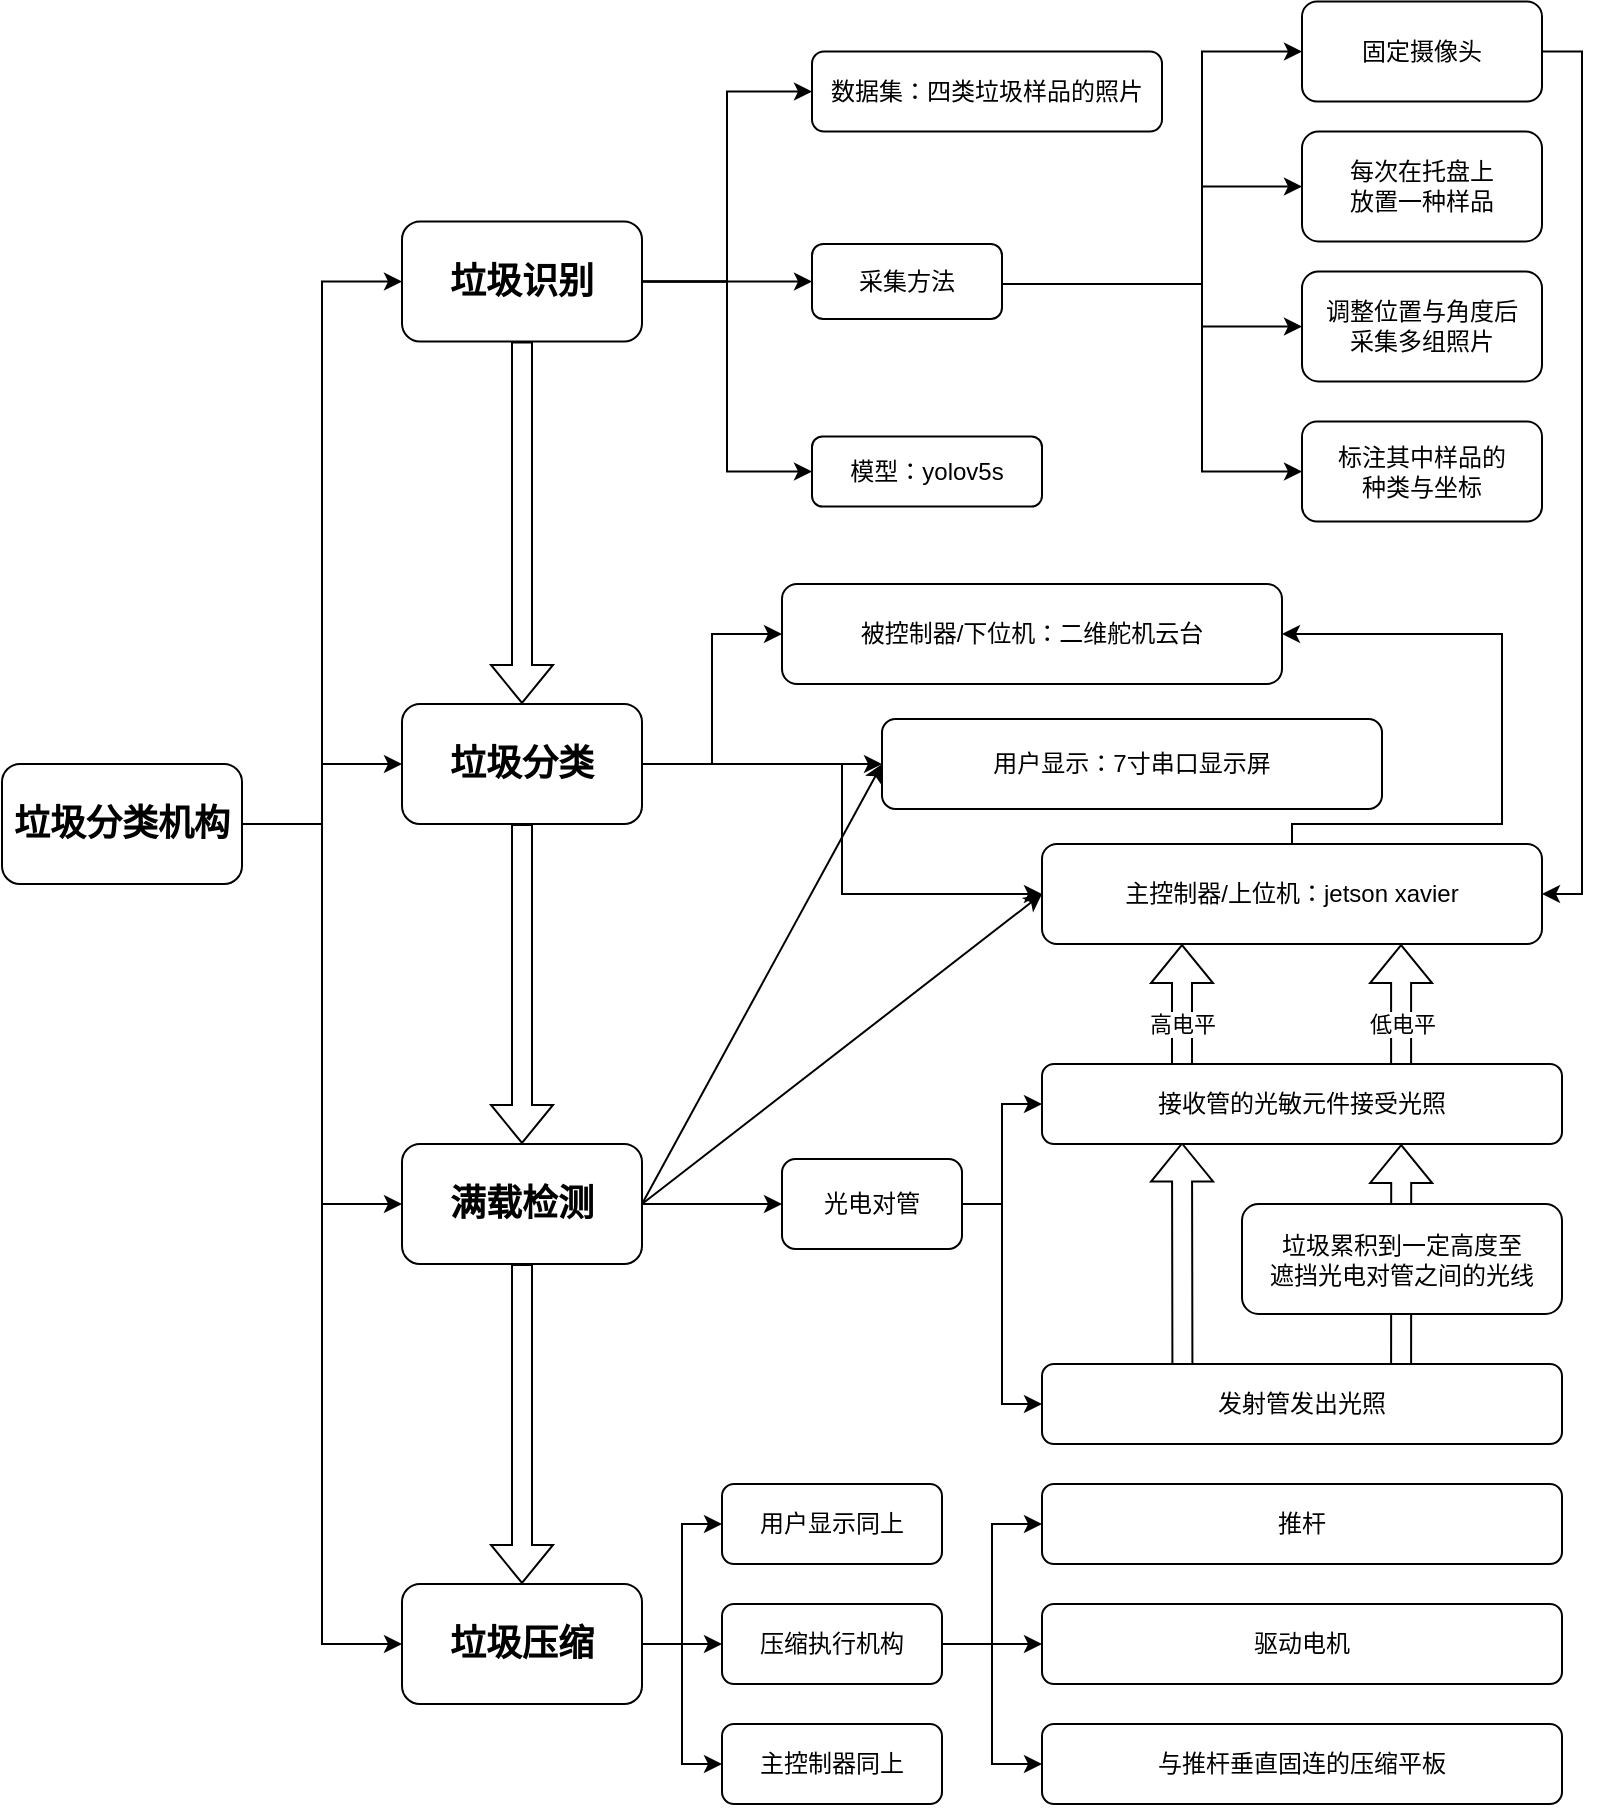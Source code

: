 <mxfile version="21.8.1" type="github">
  <diagram name="Page-1" id="BWco238264VMgyxwHM1U">
    <mxGraphModel dx="1227" dy="782" grid="1" gridSize="10" guides="1" tooltips="1" connect="1" arrows="1" fold="1" page="1" pageScale="1" pageWidth="850" pageHeight="1100" math="0" shadow="0">
      <root>
        <mxCell id="0" />
        <mxCell id="1" parent="0" />
        <mxCell id="Q-Ww03kxYp7yDKCnBUsY-12" style="edgeStyle=orthogonalEdgeStyle;rounded=0;orthogonalLoop=1;jettySize=auto;html=1;exitX=1;exitY=0.5;exitDx=0;exitDy=0;entryX=0;entryY=0.5;entryDx=0;entryDy=0;" edge="1" parent="1" source="Q-Ww03kxYp7yDKCnBUsY-2" target="Q-Ww03kxYp7yDKCnBUsY-5">
          <mxGeometry relative="1" as="geometry" />
        </mxCell>
        <mxCell id="Q-Ww03kxYp7yDKCnBUsY-13" style="edgeStyle=orthogonalEdgeStyle;rounded=0;orthogonalLoop=1;jettySize=auto;html=1;entryX=0;entryY=0.5;entryDx=0;entryDy=0;" edge="1" parent="1" source="Q-Ww03kxYp7yDKCnBUsY-2" target="Q-Ww03kxYp7yDKCnBUsY-4">
          <mxGeometry relative="1" as="geometry" />
        </mxCell>
        <mxCell id="Q-Ww03kxYp7yDKCnBUsY-89" style="edgeStyle=orthogonalEdgeStyle;rounded=0;orthogonalLoop=1;jettySize=auto;html=1;exitX=1;exitY=0.5;exitDx=0;exitDy=0;entryX=0;entryY=0.5;entryDx=0;entryDy=0;" edge="1" parent="1" source="Q-Ww03kxYp7yDKCnBUsY-2" target="Q-Ww03kxYp7yDKCnBUsY-3">
          <mxGeometry relative="1" as="geometry" />
        </mxCell>
        <mxCell id="Q-Ww03kxYp7yDKCnBUsY-91" style="edgeStyle=orthogonalEdgeStyle;rounded=0;orthogonalLoop=1;jettySize=auto;html=1;exitX=1;exitY=0.5;exitDx=0;exitDy=0;entryX=0;entryY=0.5;entryDx=0;entryDy=0;" edge="1" parent="1" source="Q-Ww03kxYp7yDKCnBUsY-2" target="Q-Ww03kxYp7yDKCnBUsY-6">
          <mxGeometry relative="1" as="geometry" />
        </mxCell>
        <mxCell id="Q-Ww03kxYp7yDKCnBUsY-2" value="&lt;b&gt;&lt;font style=&quot;font-size: 18px;&quot;&gt;垃圾分类机构&lt;/font&gt;&lt;/b&gt;" style="rounded=1;whiteSpace=wrap;html=1;" vertex="1" parent="1">
          <mxGeometry x="30" y="450" width="120" height="60" as="geometry" />
        </mxCell>
        <mxCell id="Q-Ww03kxYp7yDKCnBUsY-31" style="edgeStyle=orthogonalEdgeStyle;rounded=0;orthogonalLoop=1;jettySize=auto;html=1;exitX=1;exitY=0.5;exitDx=0;exitDy=0;entryX=0;entryY=0.5;entryDx=0;entryDy=0;" edge="1" parent="1" source="Q-Ww03kxYp7yDKCnBUsY-3" target="Q-Ww03kxYp7yDKCnBUsY-20">
          <mxGeometry relative="1" as="geometry" />
        </mxCell>
        <mxCell id="Q-Ww03kxYp7yDKCnBUsY-32" style="edgeStyle=orthogonalEdgeStyle;rounded=0;orthogonalLoop=1;jettySize=auto;html=1;exitX=1;exitY=0.5;exitDx=0;exitDy=0;entryX=0;entryY=0.5;entryDx=0;entryDy=0;" edge="1" parent="1" source="Q-Ww03kxYp7yDKCnBUsY-3" target="Q-Ww03kxYp7yDKCnBUsY-22">
          <mxGeometry relative="1" as="geometry" />
        </mxCell>
        <mxCell id="Q-Ww03kxYp7yDKCnBUsY-33" style="edgeStyle=orthogonalEdgeStyle;rounded=0;orthogonalLoop=1;jettySize=auto;html=1;exitX=1;exitY=0.5;exitDx=0;exitDy=0;entryX=0;entryY=0.5;entryDx=0;entryDy=0;" edge="1" parent="1" source="Q-Ww03kxYp7yDKCnBUsY-3" target="Q-Ww03kxYp7yDKCnBUsY-19">
          <mxGeometry relative="1" as="geometry" />
        </mxCell>
        <mxCell id="Q-Ww03kxYp7yDKCnBUsY-3" value="&lt;b&gt;&lt;font style=&quot;font-size: 18px;&quot;&gt;垃圾识别&lt;/font&gt;&lt;/b&gt;" style="rounded=1;whiteSpace=wrap;html=1;" vertex="1" parent="1">
          <mxGeometry x="230" y="178.75" width="120" height="60" as="geometry" />
        </mxCell>
        <mxCell id="Q-Ww03kxYp7yDKCnBUsY-48" style="edgeStyle=orthogonalEdgeStyle;rounded=0;orthogonalLoop=1;jettySize=auto;html=1;exitX=1;exitY=0.5;exitDx=0;exitDy=0;entryX=0;entryY=0.5;entryDx=0;entryDy=0;" edge="1" parent="1" source="Q-Ww03kxYp7yDKCnBUsY-4" target="Q-Ww03kxYp7yDKCnBUsY-46">
          <mxGeometry relative="1" as="geometry" />
        </mxCell>
        <mxCell id="Q-Ww03kxYp7yDKCnBUsY-4" value="&lt;b&gt;&lt;font style=&quot;font-size: 18px;&quot;&gt;满载检测&lt;/font&gt;&lt;/b&gt;" style="rounded=1;whiteSpace=wrap;html=1;" vertex="1" parent="1">
          <mxGeometry x="230" y="640" width="120" height="60" as="geometry" />
        </mxCell>
        <mxCell id="Q-Ww03kxYp7yDKCnBUsY-38" style="edgeStyle=orthogonalEdgeStyle;rounded=0;orthogonalLoop=1;jettySize=auto;html=1;exitX=1;exitY=0.5;exitDx=0;exitDy=0;entryX=0;entryY=0.5;entryDx=0;entryDy=0;" edge="1" parent="1" source="Q-Ww03kxYp7yDKCnBUsY-5" target="Q-Ww03kxYp7yDKCnBUsY-35">
          <mxGeometry relative="1" as="geometry" />
        </mxCell>
        <mxCell id="Q-Ww03kxYp7yDKCnBUsY-39" style="edgeStyle=orthogonalEdgeStyle;rounded=0;orthogonalLoop=1;jettySize=auto;html=1;exitX=1;exitY=0.5;exitDx=0;exitDy=0;entryX=0;entryY=0.5;entryDx=0;entryDy=0;fontSize=14;" edge="1" parent="1" source="Q-Ww03kxYp7yDKCnBUsY-5" target="Q-Ww03kxYp7yDKCnBUsY-36">
          <mxGeometry relative="1" as="geometry" />
        </mxCell>
        <mxCell id="Q-Ww03kxYp7yDKCnBUsY-40" style="edgeStyle=orthogonalEdgeStyle;rounded=0;orthogonalLoop=1;jettySize=auto;html=1;exitX=1;exitY=0.5;exitDx=0;exitDy=0;entryX=0;entryY=0.5;entryDx=0;entryDy=0;" edge="1" parent="1" source="Q-Ww03kxYp7yDKCnBUsY-5" target="Q-Ww03kxYp7yDKCnBUsY-37">
          <mxGeometry relative="1" as="geometry" />
        </mxCell>
        <mxCell id="Q-Ww03kxYp7yDKCnBUsY-5" value="&lt;b&gt;&lt;font style=&quot;font-size: 18px;&quot;&gt;垃圾分类&lt;/font&gt;&lt;/b&gt;" style="rounded=1;whiteSpace=wrap;html=1;" vertex="1" parent="1">
          <mxGeometry x="230" y="420" width="120" height="60" as="geometry" />
        </mxCell>
        <mxCell id="Q-Ww03kxYp7yDKCnBUsY-79" style="edgeStyle=orthogonalEdgeStyle;rounded=0;orthogonalLoop=1;jettySize=auto;html=1;exitX=1;exitY=0.5;exitDx=0;exitDy=0;entryX=0;entryY=0.5;entryDx=0;entryDy=0;" edge="1" parent="1" source="Q-Ww03kxYp7yDKCnBUsY-6" target="Q-Ww03kxYp7yDKCnBUsY-73">
          <mxGeometry relative="1" as="geometry" />
        </mxCell>
        <mxCell id="Q-Ww03kxYp7yDKCnBUsY-87" style="edgeStyle=orthogonalEdgeStyle;rounded=0;orthogonalLoop=1;jettySize=auto;html=1;exitX=1;exitY=0.5;exitDx=0;exitDy=0;entryX=0;entryY=0.5;entryDx=0;entryDy=0;" edge="1" parent="1" source="Q-Ww03kxYp7yDKCnBUsY-6" target="Q-Ww03kxYp7yDKCnBUsY-85">
          <mxGeometry relative="1" as="geometry" />
        </mxCell>
        <mxCell id="Q-Ww03kxYp7yDKCnBUsY-88" style="edgeStyle=orthogonalEdgeStyle;rounded=0;orthogonalLoop=1;jettySize=auto;html=1;exitX=1;exitY=0.5;exitDx=0;exitDy=0;entryX=0;entryY=0.5;entryDx=0;entryDy=0;" edge="1" parent="1" source="Q-Ww03kxYp7yDKCnBUsY-6" target="Q-Ww03kxYp7yDKCnBUsY-86">
          <mxGeometry relative="1" as="geometry" />
        </mxCell>
        <mxCell id="Q-Ww03kxYp7yDKCnBUsY-6" value="&lt;b&gt;&lt;font style=&quot;font-size: 18px;&quot;&gt;垃圾压缩&lt;/font&gt;&lt;/b&gt;" style="rounded=1;whiteSpace=wrap;html=1;" vertex="1" parent="1">
          <mxGeometry x="230" y="860" width="120" height="60" as="geometry" />
        </mxCell>
        <mxCell id="Q-Ww03kxYp7yDKCnBUsY-16" value="" style="endArrow=classic;html=1;rounded=0;exitX=0.5;exitY=1;exitDx=0;exitDy=0;entryX=0.5;entryY=0;entryDx=0;entryDy=0;shape=flexArrow;" edge="1" parent="1" source="Q-Ww03kxYp7yDKCnBUsY-3" target="Q-Ww03kxYp7yDKCnBUsY-5">
          <mxGeometry width="50" height="50" relative="1" as="geometry">
            <mxPoint x="330" y="460" as="sourcePoint" />
            <mxPoint x="370" y="480" as="targetPoint" />
          </mxGeometry>
        </mxCell>
        <mxCell id="Q-Ww03kxYp7yDKCnBUsY-17" value="" style="endArrow=classic;html=1;rounded=0;exitX=0.5;exitY=1;exitDx=0;exitDy=0;entryX=0.5;entryY=0;entryDx=0;entryDy=0;shape=flexArrow;" edge="1" parent="1" source="Q-Ww03kxYp7yDKCnBUsY-5" target="Q-Ww03kxYp7yDKCnBUsY-4">
          <mxGeometry width="50" height="50" relative="1" as="geometry">
            <mxPoint x="330" y="460" as="sourcePoint" />
            <mxPoint x="380" y="410" as="targetPoint" />
          </mxGeometry>
        </mxCell>
        <mxCell id="Q-Ww03kxYp7yDKCnBUsY-18" value="" style="endArrow=classic;html=1;rounded=0;exitX=0.5;exitY=1;exitDx=0;exitDy=0;entryX=0.5;entryY=0;entryDx=0;entryDy=0;shape=flexArrow;" edge="1" parent="1" source="Q-Ww03kxYp7yDKCnBUsY-4" target="Q-Ww03kxYp7yDKCnBUsY-6">
          <mxGeometry width="50" height="50" relative="1" as="geometry">
            <mxPoint x="330" y="460" as="sourcePoint" />
            <mxPoint x="380" y="410" as="targetPoint" />
          </mxGeometry>
        </mxCell>
        <mxCell id="Q-Ww03kxYp7yDKCnBUsY-19" value="&lt;font style=&quot;font-size: 12px;&quot;&gt;&lt;span style=&quot;&quot; lang=&quot;EN-US&quot;&gt;模型：&lt;/span&gt;&lt;span style=&quot;font-family: Calibri, sans-serif;&quot; lang=&quot;EN-US&quot;&gt;yolov5s&lt;/span&gt;&lt;/font&gt;" style="rounded=1;whiteSpace=wrap;html=1;" vertex="1" parent="1">
          <mxGeometry x="435" y="286.25" width="115" height="35" as="geometry" />
        </mxCell>
        <mxCell id="Q-Ww03kxYp7yDKCnBUsY-20" value="&lt;font style=&quot;&quot;&gt;&lt;font style=&quot;font-size: 12px;&quot;&gt;数据集：四类垃圾样品的照片&lt;/font&gt;&lt;br&gt;&lt;/font&gt;" style="rounded=1;whiteSpace=wrap;html=1;" vertex="1" parent="1">
          <mxGeometry x="435" y="93.75" width="175" height="40" as="geometry" />
        </mxCell>
        <mxCell id="Q-Ww03kxYp7yDKCnBUsY-27" style="edgeStyle=orthogonalEdgeStyle;rounded=0;orthogonalLoop=1;jettySize=auto;html=1;exitX=1;exitY=0.5;exitDx=0;exitDy=0;entryX=0;entryY=0.5;entryDx=0;entryDy=0;" edge="1" parent="1" source="Q-Ww03kxYp7yDKCnBUsY-22" target="Q-Ww03kxYp7yDKCnBUsY-23">
          <mxGeometry relative="1" as="geometry">
            <Array as="points">
              <mxPoint x="530" y="210" />
              <mxPoint x="630" y="210" />
              <mxPoint x="630" y="94" />
            </Array>
          </mxGeometry>
        </mxCell>
        <mxCell id="Q-Ww03kxYp7yDKCnBUsY-28" style="edgeStyle=orthogonalEdgeStyle;rounded=0;orthogonalLoop=1;jettySize=auto;html=1;exitX=1;exitY=0.5;exitDx=0;exitDy=0;entryX=0;entryY=0.5;entryDx=0;entryDy=0;" edge="1" parent="1" source="Q-Ww03kxYp7yDKCnBUsY-22" target="Q-Ww03kxYp7yDKCnBUsY-24">
          <mxGeometry relative="1" as="geometry">
            <Array as="points">
              <mxPoint x="530" y="210" />
              <mxPoint x="630" y="210" />
              <mxPoint x="630" y="161" />
            </Array>
          </mxGeometry>
        </mxCell>
        <mxCell id="Q-Ww03kxYp7yDKCnBUsY-29" style="edgeStyle=orthogonalEdgeStyle;rounded=0;orthogonalLoop=1;jettySize=auto;html=1;exitX=1;exitY=0.5;exitDx=0;exitDy=0;entryX=0;entryY=0.5;entryDx=0;entryDy=0;" edge="1" parent="1" source="Q-Ww03kxYp7yDKCnBUsY-22" target="Q-Ww03kxYp7yDKCnBUsY-25">
          <mxGeometry relative="1" as="geometry">
            <Array as="points">
              <mxPoint x="530" y="210" />
              <mxPoint x="630" y="210" />
              <mxPoint x="630" y="231" />
            </Array>
          </mxGeometry>
        </mxCell>
        <mxCell id="Q-Ww03kxYp7yDKCnBUsY-30" style="edgeStyle=orthogonalEdgeStyle;rounded=0;orthogonalLoop=1;jettySize=auto;html=1;exitX=1;exitY=0.5;exitDx=0;exitDy=0;entryX=0;entryY=0.5;entryDx=0;entryDy=0;" edge="1" parent="1" source="Q-Ww03kxYp7yDKCnBUsY-22" target="Q-Ww03kxYp7yDKCnBUsY-26">
          <mxGeometry relative="1" as="geometry">
            <Array as="points">
              <mxPoint x="530" y="210" />
              <mxPoint x="630" y="210" />
              <mxPoint x="630" y="304" />
            </Array>
          </mxGeometry>
        </mxCell>
        <mxCell id="Q-Ww03kxYp7yDKCnBUsY-22" value="&lt;font style=&quot;font-size: 12px;&quot;&gt;采集方法&lt;/font&gt;" style="rounded=1;whiteSpace=wrap;html=1;" vertex="1" parent="1">
          <mxGeometry x="435" y="190" width="95" height="37.5" as="geometry" />
        </mxCell>
        <mxCell id="Q-Ww03kxYp7yDKCnBUsY-93" style="edgeStyle=orthogonalEdgeStyle;rounded=0;orthogonalLoop=1;jettySize=auto;html=1;exitX=1;exitY=0.5;exitDx=0;exitDy=0;entryX=1;entryY=0.5;entryDx=0;entryDy=0;" edge="1" parent="1" source="Q-Ww03kxYp7yDKCnBUsY-23" target="Q-Ww03kxYp7yDKCnBUsY-35">
          <mxGeometry relative="1" as="geometry" />
        </mxCell>
        <mxCell id="Q-Ww03kxYp7yDKCnBUsY-23" value="固定摄像头" style="rounded=1;whiteSpace=wrap;html=1;" vertex="1" parent="1">
          <mxGeometry x="680" y="68.75" width="120" height="50" as="geometry" />
        </mxCell>
        <mxCell id="Q-Ww03kxYp7yDKCnBUsY-24" value="每次在托盘上&lt;br&gt;放置一种样品" style="rounded=1;whiteSpace=wrap;html=1;" vertex="1" parent="1">
          <mxGeometry x="680" y="133.75" width="120" height="55" as="geometry" />
        </mxCell>
        <mxCell id="Q-Ww03kxYp7yDKCnBUsY-25" value="调整位置与角度后&lt;br&gt;采集多组照片" style="rounded=1;whiteSpace=wrap;html=1;" vertex="1" parent="1">
          <mxGeometry x="680" y="203.75" width="120" height="55" as="geometry" />
        </mxCell>
        <mxCell id="Q-Ww03kxYp7yDKCnBUsY-26" value="&lt;font style=&quot;font-size: 12px;&quot;&gt;标注其中样品的&lt;br&gt;种类与坐标&lt;/font&gt;" style="rounded=1;whiteSpace=wrap;html=1;" vertex="1" parent="1">
          <mxGeometry x="680" y="278.75" width="120" height="50" as="geometry" />
        </mxCell>
        <mxCell id="Q-Ww03kxYp7yDKCnBUsY-95" style="edgeStyle=orthogonalEdgeStyle;rounded=0;orthogonalLoop=1;jettySize=auto;html=1;exitX=0.5;exitY=0;exitDx=0;exitDy=0;entryX=1;entryY=0.5;entryDx=0;entryDy=0;" edge="1" parent="1" source="Q-Ww03kxYp7yDKCnBUsY-35" target="Q-Ww03kxYp7yDKCnBUsY-36">
          <mxGeometry relative="1" as="geometry">
            <Array as="points">
              <mxPoint x="675" y="480" />
              <mxPoint x="780" y="480" />
              <mxPoint x="780" y="385" />
            </Array>
          </mxGeometry>
        </mxCell>
        <mxCell id="Q-Ww03kxYp7yDKCnBUsY-35" value="主控制器/上位机：jetson xavier" style="rounded=1;whiteSpace=wrap;html=1;" vertex="1" parent="1">
          <mxGeometry x="550" y="490" width="250" height="50" as="geometry" />
        </mxCell>
        <mxCell id="Q-Ww03kxYp7yDKCnBUsY-36" value="被控制器/下位机：二维舵机云台" style="rounded=1;whiteSpace=wrap;html=1;" vertex="1" parent="1">
          <mxGeometry x="420" y="360" width="250" height="50" as="geometry" />
        </mxCell>
        <mxCell id="Q-Ww03kxYp7yDKCnBUsY-37" value="用户显示：7寸串口显示屏" style="rounded=1;whiteSpace=wrap;html=1;" vertex="1" parent="1">
          <mxGeometry x="470" y="427.5" width="250" height="45" as="geometry" />
        </mxCell>
        <mxCell id="Q-Ww03kxYp7yDKCnBUsY-54" style="edgeStyle=orthogonalEdgeStyle;rounded=0;orthogonalLoop=1;jettySize=auto;html=1;exitX=1;exitY=0.5;exitDx=0;exitDy=0;entryX=0;entryY=0.5;entryDx=0;entryDy=0;" edge="1" parent="1" source="Q-Ww03kxYp7yDKCnBUsY-46" target="Q-Ww03kxYp7yDKCnBUsY-52">
          <mxGeometry relative="1" as="geometry">
            <mxPoint x="545" y="692.5" as="sourcePoint" />
          </mxGeometry>
        </mxCell>
        <mxCell id="Q-Ww03kxYp7yDKCnBUsY-62" style="edgeStyle=orthogonalEdgeStyle;rounded=0;orthogonalLoop=1;jettySize=auto;html=1;exitX=1;exitY=0.5;exitDx=0;exitDy=0;entryX=0;entryY=0.5;entryDx=0;entryDy=0;" edge="1" parent="1" source="Q-Ww03kxYp7yDKCnBUsY-46" target="Q-Ww03kxYp7yDKCnBUsY-51">
          <mxGeometry relative="1" as="geometry" />
        </mxCell>
        <mxCell id="Q-Ww03kxYp7yDKCnBUsY-46" value="光电对管" style="rounded=1;whiteSpace=wrap;html=1;" vertex="1" parent="1">
          <mxGeometry x="420" y="647.5" width="90" height="45" as="geometry" />
        </mxCell>
        <mxCell id="Q-Ww03kxYp7yDKCnBUsY-49" value="" style="endArrow=classic;html=1;rounded=0;exitX=1;exitY=0.5;exitDx=0;exitDy=0;entryX=0;entryY=0.5;entryDx=0;entryDy=0;" edge="1" parent="1" source="Q-Ww03kxYp7yDKCnBUsY-4" target="Q-Ww03kxYp7yDKCnBUsY-37">
          <mxGeometry width="50" height="50" relative="1" as="geometry">
            <mxPoint x="400" y="460" as="sourcePoint" />
            <mxPoint x="430" y="500" as="targetPoint" />
          </mxGeometry>
        </mxCell>
        <mxCell id="Q-Ww03kxYp7yDKCnBUsY-55" style="edgeStyle=orthogonalEdgeStyle;rounded=0;orthogonalLoop=1;jettySize=auto;html=1;exitX=0.5;exitY=1;exitDx=0;exitDy=0;" edge="1" parent="1">
          <mxGeometry relative="1" as="geometry">
            <mxPoint x="680" y="530" as="sourcePoint" />
            <mxPoint x="680" y="530" as="targetPoint" />
          </mxGeometry>
        </mxCell>
        <mxCell id="Q-Ww03kxYp7yDKCnBUsY-63" value="" style="shape=flexArrow;endArrow=classic;html=1;rounded=0;entryX=0.153;entryY=-0.073;entryDx=0;entryDy=0;entryPerimeter=0;" edge="1" parent="1">
          <mxGeometry width="50" height="50" relative="1" as="geometry">
            <mxPoint x="620.22" y="755.763" as="sourcePoint" />
            <mxPoint x="620.0" y="639.23" as="targetPoint" />
          </mxGeometry>
        </mxCell>
        <mxCell id="Q-Ww03kxYp7yDKCnBUsY-64" value="" style="shape=flexArrow;endArrow=classic;html=1;rounded=0;entryX=0.731;entryY=-0.061;entryDx=0;entryDy=0;entryPerimeter=0;" edge="1" parent="1">
          <mxGeometry width="50" height="50" relative="1" as="geometry">
            <mxPoint x="729.55" y="757.103" as="sourcePoint" />
            <mxPoint x="729.61" y="640.0" as="targetPoint" />
          </mxGeometry>
        </mxCell>
        <mxCell id="Q-Ww03kxYp7yDKCnBUsY-56" value="垃圾累积到一定高度至&lt;br&gt;遮挡光电对管之间的光线" style="rounded=1;whiteSpace=wrap;html=1;" vertex="1" parent="1">
          <mxGeometry x="650" y="670" width="160" height="55" as="geometry" />
        </mxCell>
        <mxCell id="Q-Ww03kxYp7yDKCnBUsY-68" value="" style="shape=flexArrow;endArrow=classic;html=1;rounded=0;exitX=0.269;exitY=0.5;exitDx=0;exitDy=0;exitPerimeter=0;" edge="1" parent="1">
          <mxGeometry width="50" height="50" relative="1" as="geometry">
            <mxPoint x="620" y="610" as="sourcePoint" />
            <mxPoint x="620" y="540" as="targetPoint" />
          </mxGeometry>
        </mxCell>
        <mxCell id="Q-Ww03kxYp7yDKCnBUsY-70" value="高电平" style="edgeLabel;html=1;align=center;verticalAlign=middle;resizable=0;points=[];" vertex="1" connectable="0" parent="Q-Ww03kxYp7yDKCnBUsY-68">
          <mxGeometry x="0.079" relative="1" as="geometry">
            <mxPoint y="8" as="offset" />
          </mxGeometry>
        </mxCell>
        <mxCell id="Q-Ww03kxYp7yDKCnBUsY-69" value="" style="shape=flexArrow;endArrow=classic;html=1;rounded=0;" edge="1" parent="1">
          <mxGeometry width="50" height="50" relative="1" as="geometry">
            <mxPoint x="729.55" y="610" as="sourcePoint" />
            <mxPoint x="729.55" y="540" as="targetPoint" />
          </mxGeometry>
        </mxCell>
        <mxCell id="Q-Ww03kxYp7yDKCnBUsY-71" value="低电平" style="edgeLabel;html=1;align=center;verticalAlign=middle;resizable=0;points=[];" vertex="1" connectable="0" parent="Q-Ww03kxYp7yDKCnBUsY-69">
          <mxGeometry x="-0.145" relative="1" as="geometry">
            <mxPoint as="offset" />
          </mxGeometry>
        </mxCell>
        <mxCell id="Q-Ww03kxYp7yDKCnBUsY-52" value="发射管发出光照" style="rounded=1;whiteSpace=wrap;html=1;" vertex="1" parent="1">
          <mxGeometry x="550" y="750" width="260" height="40" as="geometry" />
        </mxCell>
        <mxCell id="Q-Ww03kxYp7yDKCnBUsY-80" style="edgeStyle=orthogonalEdgeStyle;rounded=0;orthogonalLoop=1;jettySize=auto;html=1;exitX=1;exitY=0.5;exitDx=0;exitDy=0;entryX=0;entryY=0.5;entryDx=0;entryDy=0;" edge="1" parent="1" source="Q-Ww03kxYp7yDKCnBUsY-73" target="Q-Ww03kxYp7yDKCnBUsY-74">
          <mxGeometry relative="1" as="geometry" />
        </mxCell>
        <mxCell id="Q-Ww03kxYp7yDKCnBUsY-81" style="edgeStyle=orthogonalEdgeStyle;rounded=0;orthogonalLoop=1;jettySize=auto;html=1;exitX=1;exitY=0.5;exitDx=0;exitDy=0;entryX=0;entryY=0.5;entryDx=0;entryDy=0;" edge="1" parent="1" source="Q-Ww03kxYp7yDKCnBUsY-73" target="Q-Ww03kxYp7yDKCnBUsY-75">
          <mxGeometry relative="1" as="geometry" />
        </mxCell>
        <mxCell id="Q-Ww03kxYp7yDKCnBUsY-82" style="edgeStyle=orthogonalEdgeStyle;rounded=0;orthogonalLoop=1;jettySize=auto;html=1;exitX=1;exitY=0.5;exitDx=0;exitDy=0;entryX=0;entryY=0.5;entryDx=0;entryDy=0;" edge="1" parent="1" source="Q-Ww03kxYp7yDKCnBUsY-73" target="Q-Ww03kxYp7yDKCnBUsY-76">
          <mxGeometry relative="1" as="geometry" />
        </mxCell>
        <mxCell id="Q-Ww03kxYp7yDKCnBUsY-73" value="压缩执行机构" style="rounded=1;whiteSpace=wrap;html=1;" vertex="1" parent="1">
          <mxGeometry x="390" y="870" width="110" height="40" as="geometry" />
        </mxCell>
        <mxCell id="Q-Ww03kxYp7yDKCnBUsY-74" value="推杆" style="rounded=1;whiteSpace=wrap;html=1;" vertex="1" parent="1">
          <mxGeometry x="550" y="810" width="260" height="40" as="geometry" />
        </mxCell>
        <mxCell id="Q-Ww03kxYp7yDKCnBUsY-75" value="驱动电机" style="rounded=1;whiteSpace=wrap;html=1;" vertex="1" parent="1">
          <mxGeometry x="550" y="870" width="260" height="40" as="geometry" />
        </mxCell>
        <mxCell id="Q-Ww03kxYp7yDKCnBUsY-76" value="与推杆垂直固连的压缩平板" style="rounded=1;whiteSpace=wrap;html=1;" vertex="1" parent="1">
          <mxGeometry x="550" y="930" width="260" height="40" as="geometry" />
        </mxCell>
        <mxCell id="Q-Ww03kxYp7yDKCnBUsY-51" value="接收管的光敏元件接受光照" style="rounded=1;whiteSpace=wrap;html=1;" vertex="1" parent="1">
          <mxGeometry x="550" y="600" width="260" height="40" as="geometry" />
        </mxCell>
        <mxCell id="Q-Ww03kxYp7yDKCnBUsY-78" value="" style="endArrow=classic;html=1;rounded=0;entryX=0;entryY=0.5;entryDx=0;entryDy=0;exitX=1;exitY=0.5;exitDx=0;exitDy=0;" edge="1" parent="1" source="Q-Ww03kxYp7yDKCnBUsY-4" target="Q-Ww03kxYp7yDKCnBUsY-35">
          <mxGeometry width="50" height="50" relative="1" as="geometry">
            <mxPoint x="460" y="690" as="sourcePoint" />
            <mxPoint x="510" y="640" as="targetPoint" />
          </mxGeometry>
        </mxCell>
        <mxCell id="Q-Ww03kxYp7yDKCnBUsY-85" value="用户显示同上" style="rounded=1;whiteSpace=wrap;html=1;" vertex="1" parent="1">
          <mxGeometry x="390" y="810" width="110" height="40" as="geometry" />
        </mxCell>
        <mxCell id="Q-Ww03kxYp7yDKCnBUsY-86" value="主控制器同上" style="rounded=1;whiteSpace=wrap;html=1;" vertex="1" parent="1">
          <mxGeometry x="390" y="930" width="110" height="40" as="geometry" />
        </mxCell>
      </root>
    </mxGraphModel>
  </diagram>
</mxfile>
